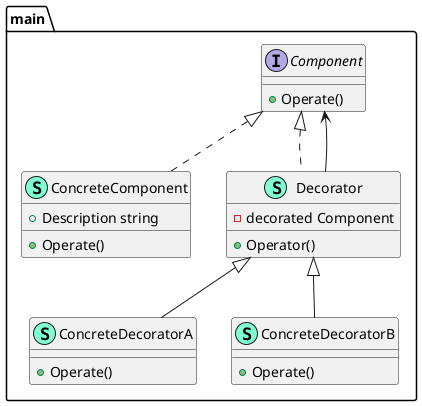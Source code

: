 @startuml
namespace main {
    interface Component  {
        + Operate() 

    }
    class ConcreteComponent << (S,Aquamarine) >> {
        + Description string

        + Operate() 

    }
    class ConcreteDecoratorA << (S,Aquamarine) >> {
        + Operate() 

    }
    class ConcreteDecoratorB << (S,Aquamarine) >> {
        + Operate() 

    }
    class Decorator << (S,Aquamarine) >> {
        - decorated Component

        + Operator() 

    }
}
"main.Component" <|.. "main.ConcreteComponent"
"main.Component" <|.. "main.Decorator"
"main.Component" <-- "main.Decorator"
"main.Decorator" <|-- "main.ConcreteDecoratorA"
"main.Decorator" <|-- "main.ConcreteDecoratorB"

@enduml
